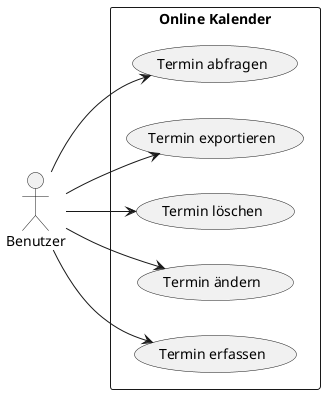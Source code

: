 @startuml
left to right direction

actor Benutzer

rectangle "Online Kalender" {
    usecase "Termin abfragen" as UC1
    usecase "Termin exportieren" as UC2
    usecase "Termin löschen" as UC3
    usecase "Termin ändern" as UC4
    usecase "Termin erfassen" as UC5
}

Benutzer --> UC1
Benutzer --> UC2
Benutzer --> UC3
Benutzer --> UC4
Benutzer --> UC5

@enduml